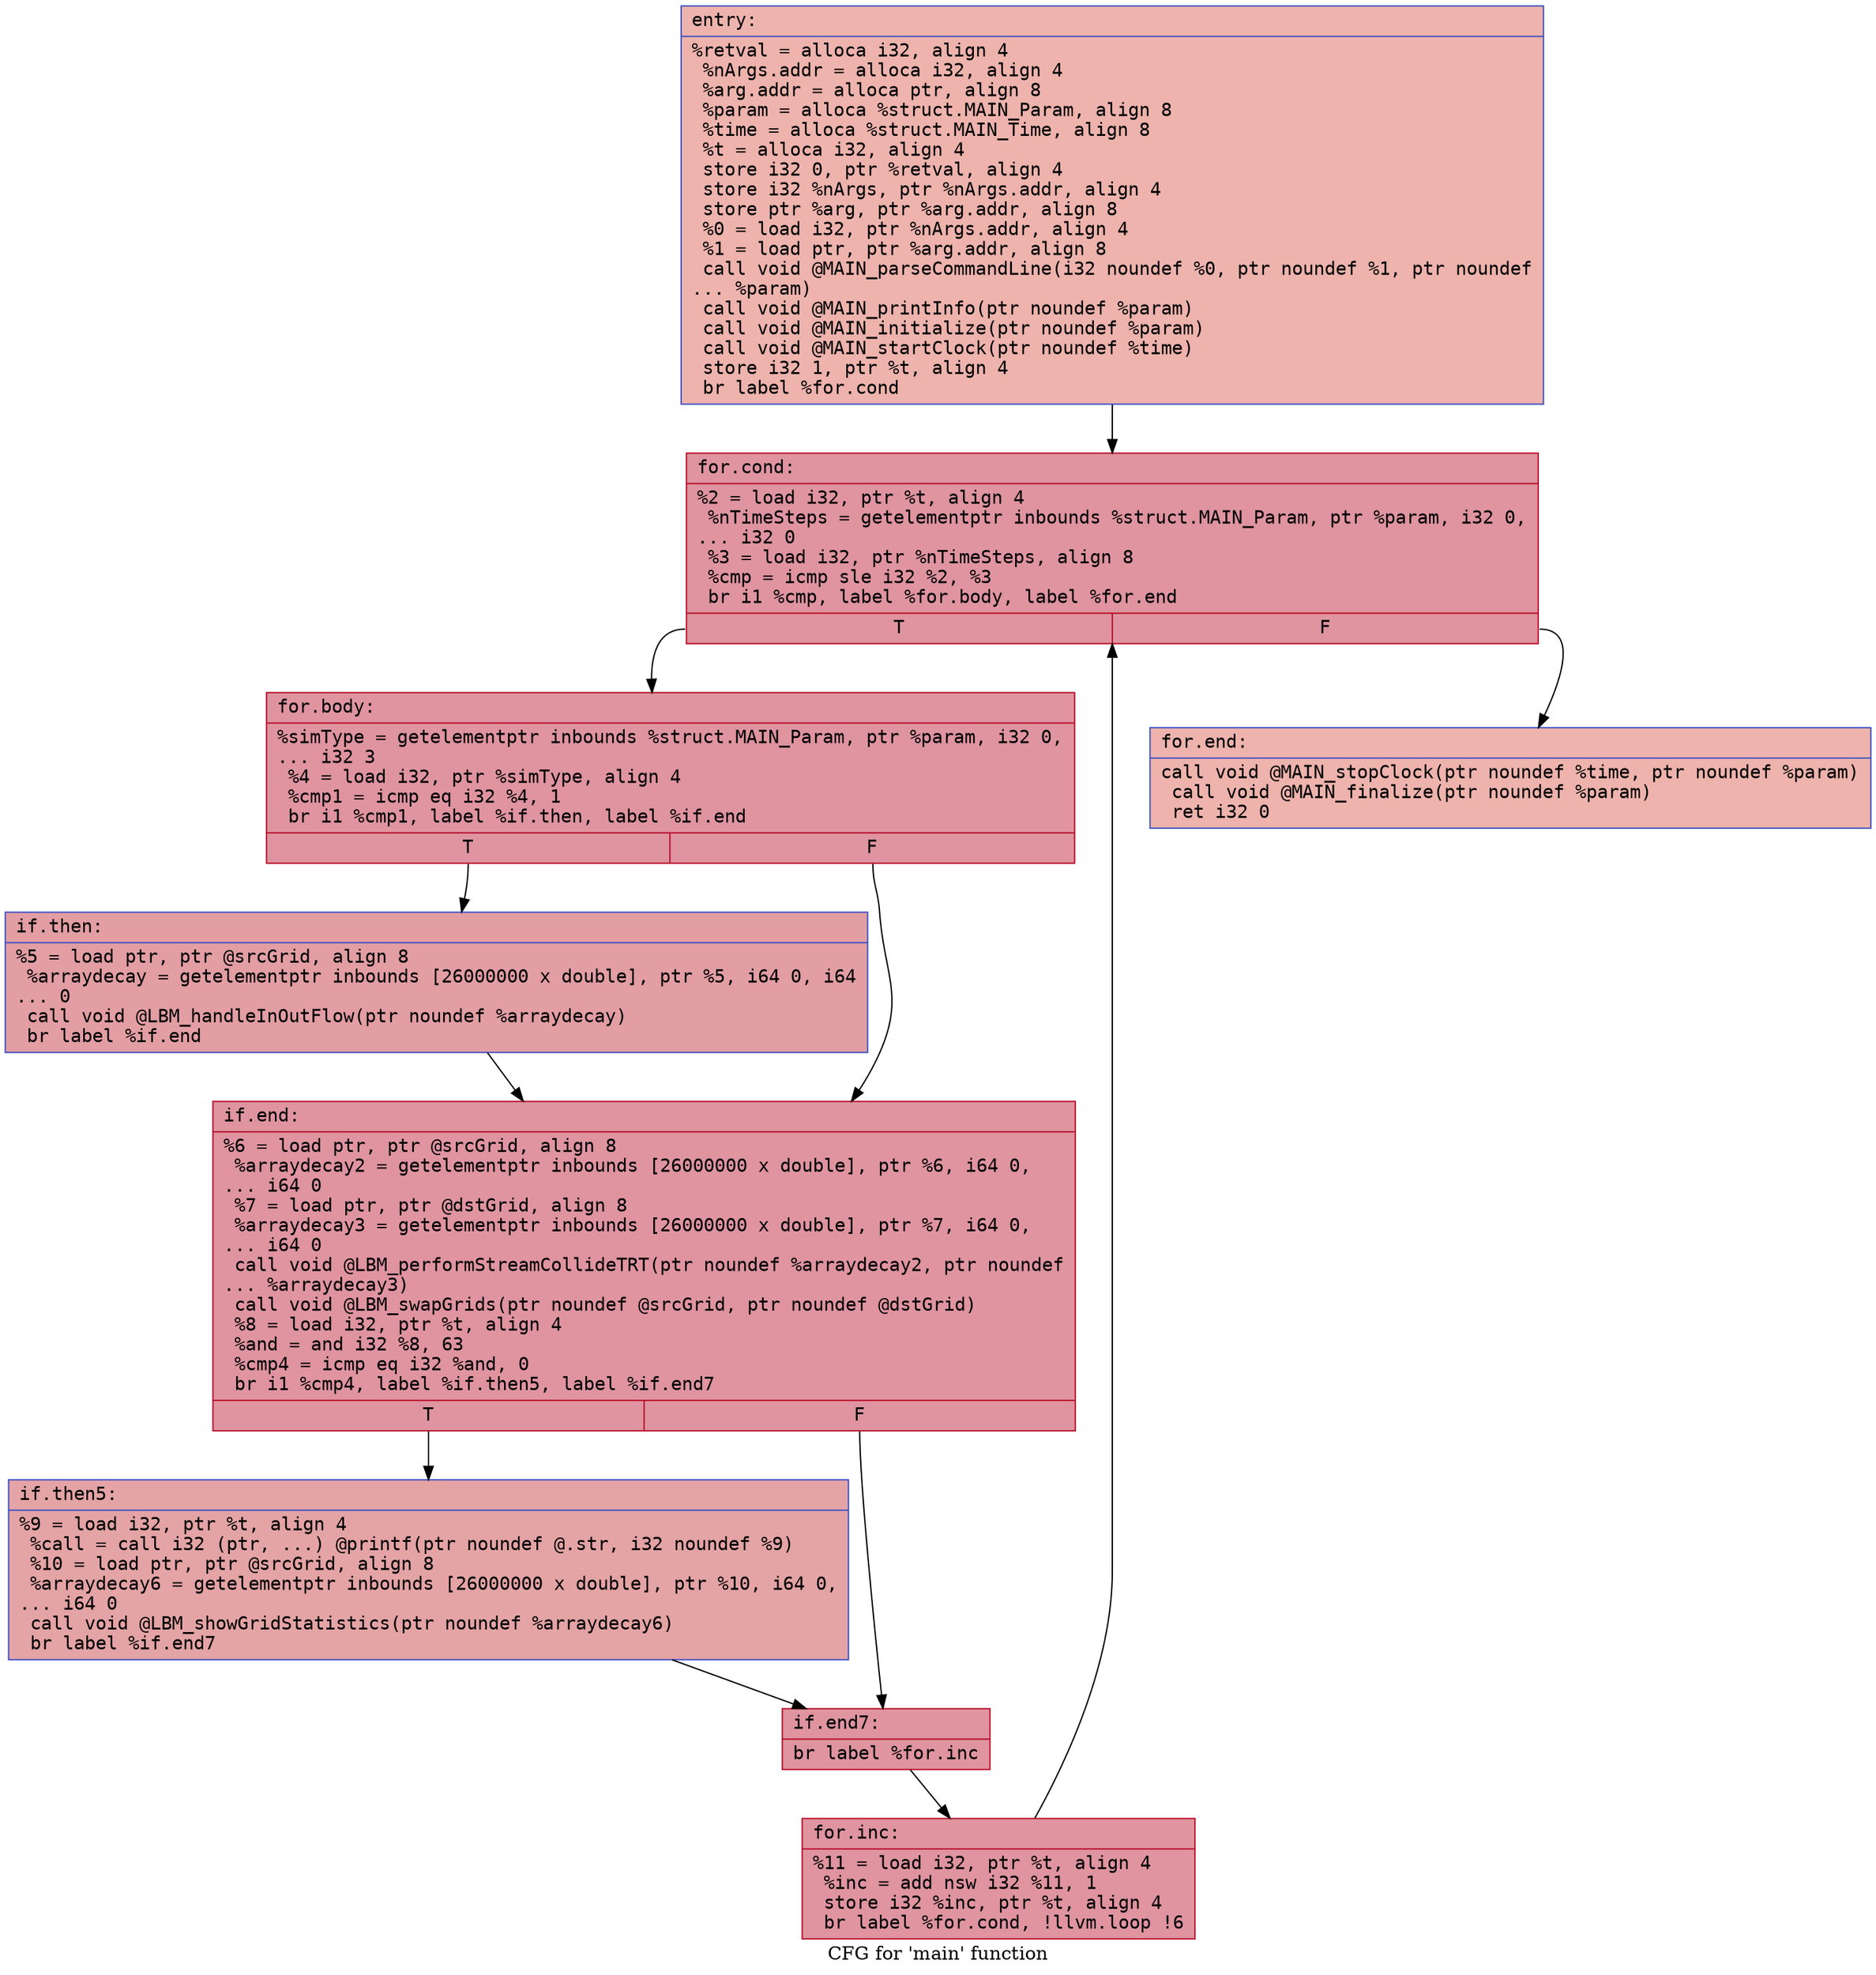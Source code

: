 digraph "CFG for 'main' function" {
	label="CFG for 'main' function";

	Node0x55e24c263760 [shape=record,color="#3d50c3ff", style=filled, fillcolor="#d6524470" fontname="Courier",label="{entry:\l|  %retval = alloca i32, align 4\l  %nArgs.addr = alloca i32, align 4\l  %arg.addr = alloca ptr, align 8\l  %param = alloca %struct.MAIN_Param, align 8\l  %time = alloca %struct.MAIN_Time, align 8\l  %t = alloca i32, align 4\l  store i32 0, ptr %retval, align 4\l  store i32 %nArgs, ptr %nArgs.addr, align 4\l  store ptr %arg, ptr %arg.addr, align 8\l  %0 = load i32, ptr %nArgs.addr, align 4\l  %1 = load ptr, ptr %arg.addr, align 8\l  call void @MAIN_parseCommandLine(i32 noundef %0, ptr noundef %1, ptr noundef\l... %param)\l  call void @MAIN_printInfo(ptr noundef %param)\l  call void @MAIN_initialize(ptr noundef %param)\l  call void @MAIN_startClock(ptr noundef %time)\l  store i32 1, ptr %t, align 4\l  br label %for.cond\l}"];
	Node0x55e24c263760 -> Node0x55e24c265200[tooltip="entry -> for.cond\nProbability 100.00%" ];
	Node0x55e24c265200 [shape=record,color="#b70d28ff", style=filled, fillcolor="#b70d2870" fontname="Courier",label="{for.cond:\l|  %2 = load i32, ptr %t, align 4\l  %nTimeSteps = getelementptr inbounds %struct.MAIN_Param, ptr %param, i32 0,\l... i32 0\l  %3 = load i32, ptr %nTimeSteps, align 8\l  %cmp = icmp sle i32 %2, %3\l  br i1 %cmp, label %for.body, label %for.end\l|{<s0>T|<s1>F}}"];
	Node0x55e24c265200:s0 -> Node0x55e24c265570[tooltip="for.cond -> for.body\nProbability 96.88%" ];
	Node0x55e24c265200:s1 -> Node0x55e24c265790[tooltip="for.cond -> for.end\nProbability 3.12%" ];
	Node0x55e24c265570 [shape=record,color="#b70d28ff", style=filled, fillcolor="#b70d2870" fontname="Courier",label="{for.body:\l|  %simType = getelementptr inbounds %struct.MAIN_Param, ptr %param, i32 0,\l... i32 3\l  %4 = load i32, ptr %simType, align 4\l  %cmp1 = icmp eq i32 %4, 1\l  br i1 %cmp1, label %if.then, label %if.end\l|{<s0>T|<s1>F}}"];
	Node0x55e24c265570:s0 -> Node0x55e24c2660b0[tooltip="for.body -> if.then\nProbability 50.00%" ];
	Node0x55e24c265570:s1 -> Node0x55e24c266120[tooltip="for.body -> if.end\nProbability 50.00%" ];
	Node0x55e24c2660b0 [shape=record,color="#3d50c3ff", style=filled, fillcolor="#be242e70" fontname="Courier",label="{if.then:\l|  %5 = load ptr, ptr @srcGrid, align 8\l  %arraydecay = getelementptr inbounds [26000000 x double], ptr %5, i64 0, i64\l... 0\l  call void @LBM_handleInOutFlow(ptr noundef %arraydecay)\l  br label %if.end\l}"];
	Node0x55e24c2660b0 -> Node0x55e24c266120[tooltip="if.then -> if.end\nProbability 100.00%" ];
	Node0x55e24c266120 [shape=record,color="#b70d28ff", style=filled, fillcolor="#b70d2870" fontname="Courier",label="{if.end:\l|  %6 = load ptr, ptr @srcGrid, align 8\l  %arraydecay2 = getelementptr inbounds [26000000 x double], ptr %6, i64 0,\l... i64 0\l  %7 = load ptr, ptr @dstGrid, align 8\l  %arraydecay3 = getelementptr inbounds [26000000 x double], ptr %7, i64 0,\l... i64 0\l  call void @LBM_performStreamCollideTRT(ptr noundef %arraydecay2, ptr noundef\l... %arraydecay3)\l  call void @LBM_swapGrids(ptr noundef @srcGrid, ptr noundef @dstGrid)\l  %8 = load i32, ptr %t, align 4\l  %and = and i32 %8, 63\l  %cmp4 = icmp eq i32 %and, 0\l  br i1 %cmp4, label %if.then5, label %if.end7\l|{<s0>T|<s1>F}}"];
	Node0x55e24c266120:s0 -> Node0x55e24c266ee0[tooltip="if.end -> if.then5\nProbability 37.50%" ];
	Node0x55e24c266120:s1 -> Node0x55e24c266fc0[tooltip="if.end -> if.end7\nProbability 62.50%" ];
	Node0x55e24c266ee0 [shape=record,color="#3d50c3ff", style=filled, fillcolor="#c32e3170" fontname="Courier",label="{if.then5:\l|  %9 = load i32, ptr %t, align 4\l  %call = call i32 (ptr, ...) @printf(ptr noundef @.str, i32 noundef %9)\l  %10 = load ptr, ptr @srcGrid, align 8\l  %arraydecay6 = getelementptr inbounds [26000000 x double], ptr %10, i64 0,\l... i64 0\l  call void @LBM_showGridStatistics(ptr noundef %arraydecay6)\l  br label %if.end7\l}"];
	Node0x55e24c266ee0 -> Node0x55e24c266fc0[tooltip="if.then5 -> if.end7\nProbability 100.00%" ];
	Node0x55e24c266fc0 [shape=record,color="#b70d28ff", style=filled, fillcolor="#b70d2870" fontname="Courier",label="{if.end7:\l|  br label %for.inc\l}"];
	Node0x55e24c266fc0 -> Node0x55e24c267a90[tooltip="if.end7 -> for.inc\nProbability 100.00%" ];
	Node0x55e24c267a90 [shape=record,color="#b70d28ff", style=filled, fillcolor="#b70d2870" fontname="Courier",label="{for.inc:\l|  %11 = load i32, ptr %t, align 4\l  %inc = add nsw i32 %11, 1\l  store i32 %inc, ptr %t, align 4\l  br label %for.cond, !llvm.loop !6\l}"];
	Node0x55e24c267a90 -> Node0x55e24c265200[tooltip="for.inc -> for.cond\nProbability 100.00%" ];
	Node0x55e24c265790 [shape=record,color="#3d50c3ff", style=filled, fillcolor="#d6524470" fontname="Courier",label="{for.end:\l|  call void @MAIN_stopClock(ptr noundef %time, ptr noundef %param)\l  call void @MAIN_finalize(ptr noundef %param)\l  ret i32 0\l}"];
}
